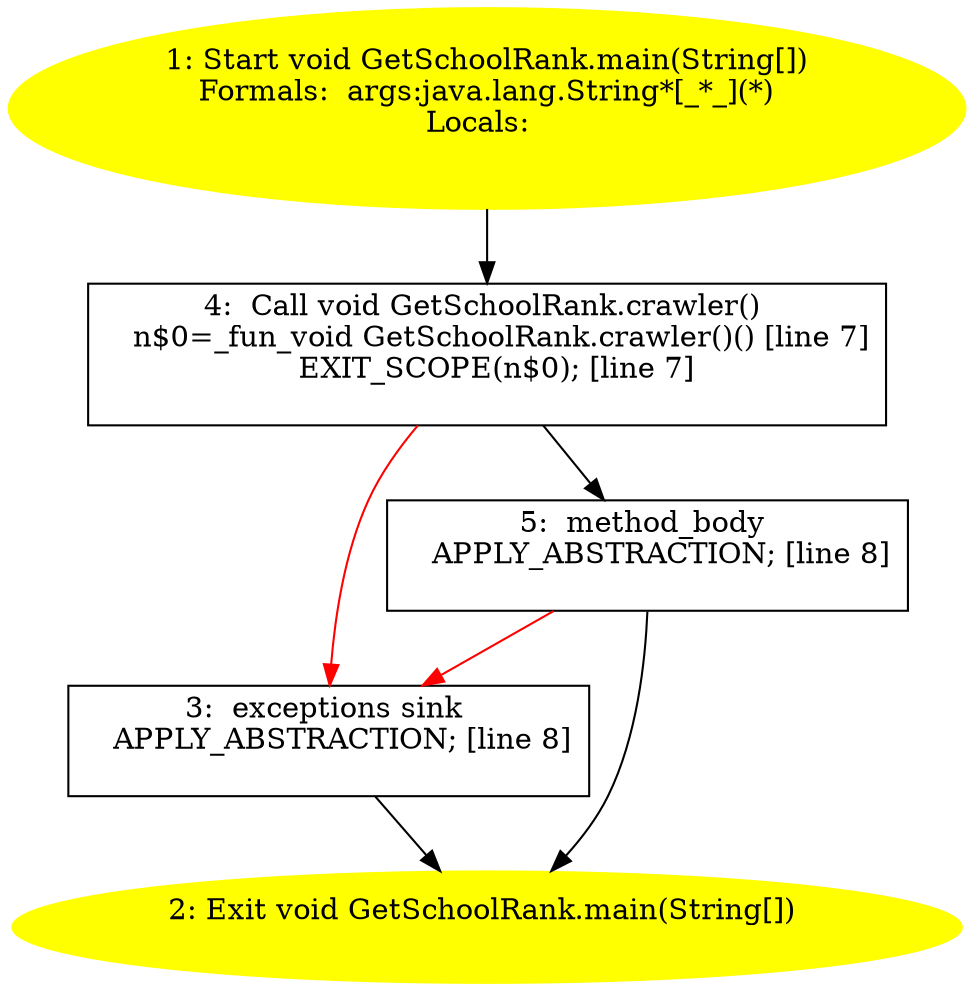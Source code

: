 /* @generated */
digraph cfg {
"com.dulishuo.times.GetSchoolRank.main(java.lang.String[]):void.a1c47996fcde5a6984ecb4d9acc8e5e9_1" [label="1: Start void GetSchoolRank.main(String[])\nFormals:  args:java.lang.String*[_*_](*)\nLocals:  \n  " color=yellow style=filled]
	

	 "com.dulishuo.times.GetSchoolRank.main(java.lang.String[]):void.a1c47996fcde5a6984ecb4d9acc8e5e9_1" -> "com.dulishuo.times.GetSchoolRank.main(java.lang.String[]):void.a1c47996fcde5a6984ecb4d9acc8e5e9_4" ;
"com.dulishuo.times.GetSchoolRank.main(java.lang.String[]):void.a1c47996fcde5a6984ecb4d9acc8e5e9_2" [label="2: Exit void GetSchoolRank.main(String[]) \n  " color=yellow style=filled]
	

"com.dulishuo.times.GetSchoolRank.main(java.lang.String[]):void.a1c47996fcde5a6984ecb4d9acc8e5e9_3" [label="3:  exceptions sink \n   APPLY_ABSTRACTION; [line 8]\n " shape="box"]
	

	 "com.dulishuo.times.GetSchoolRank.main(java.lang.String[]):void.a1c47996fcde5a6984ecb4d9acc8e5e9_3" -> "com.dulishuo.times.GetSchoolRank.main(java.lang.String[]):void.a1c47996fcde5a6984ecb4d9acc8e5e9_2" ;
"com.dulishuo.times.GetSchoolRank.main(java.lang.String[]):void.a1c47996fcde5a6984ecb4d9acc8e5e9_4" [label="4:  Call void GetSchoolRank.crawler() \n   n$0=_fun_void GetSchoolRank.crawler()() [line 7]\n  EXIT_SCOPE(n$0); [line 7]\n " shape="box"]
	

	 "com.dulishuo.times.GetSchoolRank.main(java.lang.String[]):void.a1c47996fcde5a6984ecb4d9acc8e5e9_4" -> "com.dulishuo.times.GetSchoolRank.main(java.lang.String[]):void.a1c47996fcde5a6984ecb4d9acc8e5e9_5" ;
	 "com.dulishuo.times.GetSchoolRank.main(java.lang.String[]):void.a1c47996fcde5a6984ecb4d9acc8e5e9_4" -> "com.dulishuo.times.GetSchoolRank.main(java.lang.String[]):void.a1c47996fcde5a6984ecb4d9acc8e5e9_3" [color="red" ];
"com.dulishuo.times.GetSchoolRank.main(java.lang.String[]):void.a1c47996fcde5a6984ecb4d9acc8e5e9_5" [label="5:  method_body \n   APPLY_ABSTRACTION; [line 8]\n " shape="box"]
	

	 "com.dulishuo.times.GetSchoolRank.main(java.lang.String[]):void.a1c47996fcde5a6984ecb4d9acc8e5e9_5" -> "com.dulishuo.times.GetSchoolRank.main(java.lang.String[]):void.a1c47996fcde5a6984ecb4d9acc8e5e9_2" ;
	 "com.dulishuo.times.GetSchoolRank.main(java.lang.String[]):void.a1c47996fcde5a6984ecb4d9acc8e5e9_5" -> "com.dulishuo.times.GetSchoolRank.main(java.lang.String[]):void.a1c47996fcde5a6984ecb4d9acc8e5e9_3" [color="red" ];
}
